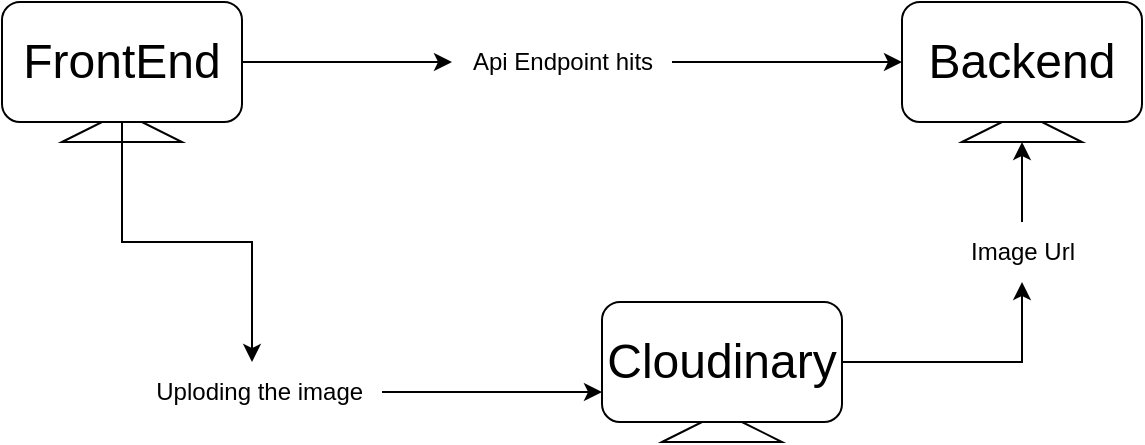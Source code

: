 <mxfile version="26.2.3">
  <diagram name="Page-1" id="tXs6F8YVzXL5FzozejlN">
    <mxGraphModel dx="1268" dy="718" grid="1" gridSize="10" guides="1" tooltips="1" connect="1" arrows="1" fold="1" page="1" pageScale="1" pageWidth="850" pageHeight="1100" math="0" shadow="0">
      <root>
        <mxCell id="0" />
        <mxCell id="1" parent="0" />
        <mxCell id="RrsJA2He8QtnNLLxYfof-7" style="edgeStyle=orthogonalEdgeStyle;rounded=0;orthogonalLoop=1;jettySize=auto;html=1;exitX=1;exitY=0.5;exitDx=0;exitDy=0;" edge="1" parent="1" source="RrsJA2He8QtnNLLxYfof-8" target="RrsJA2He8QtnNLLxYfof-5">
          <mxGeometry relative="1" as="geometry" />
        </mxCell>
        <mxCell id="RrsJA2He8QtnNLLxYfof-1" value="&lt;font style=&quot;font-size: 24px;&quot;&gt;FrontEnd&lt;/font&gt;" style="rounded=1;whiteSpace=wrap;html=1;" vertex="1" parent="1">
          <mxGeometry x="90" y="260" width="120" height="60" as="geometry" />
        </mxCell>
        <mxCell id="RrsJA2He8QtnNLLxYfof-2" value="" style="shape=trapezoid;perimeter=trapezoidPerimeter;whiteSpace=wrap;html=1;fixedSize=1;" vertex="1" parent="1">
          <mxGeometry x="120" y="320" width="60" height="10" as="geometry" />
        </mxCell>
        <mxCell id="RrsJA2He8QtnNLLxYfof-5" value="&lt;font style=&quot;font-size: 24px;&quot;&gt;Backend&lt;/font&gt;" style="rounded=1;whiteSpace=wrap;html=1;" vertex="1" parent="1">
          <mxGeometry x="540" y="260" width="120" height="60" as="geometry" />
        </mxCell>
        <mxCell id="RrsJA2He8QtnNLLxYfof-6" value="" style="shape=trapezoid;perimeter=trapezoidPerimeter;whiteSpace=wrap;html=1;fixedSize=1;" vertex="1" parent="1">
          <mxGeometry x="570" y="320" width="60" height="10" as="geometry" />
        </mxCell>
        <mxCell id="RrsJA2He8QtnNLLxYfof-15" style="edgeStyle=orthogonalEdgeStyle;rounded=0;orthogonalLoop=1;jettySize=auto;html=1;entryX=0.5;entryY=1;entryDx=0;entryDy=0;" edge="1" parent="1" source="RrsJA2He8QtnNLLxYfof-16" target="RrsJA2He8QtnNLLxYfof-6">
          <mxGeometry relative="1" as="geometry" />
        </mxCell>
        <mxCell id="RrsJA2He8QtnNLLxYfof-11" value="&lt;font style=&quot;font-size: 24px;&quot;&gt;Cloudinary&lt;/font&gt;" style="rounded=1;whiteSpace=wrap;html=1;" vertex="1" parent="1">
          <mxGeometry x="390" y="410" width="120" height="60" as="geometry" />
        </mxCell>
        <mxCell id="RrsJA2He8QtnNLLxYfof-12" value="" style="shape=trapezoid;perimeter=trapezoidPerimeter;whiteSpace=wrap;html=1;fixedSize=1;" vertex="1" parent="1">
          <mxGeometry x="420" y="470" width="60" height="10" as="geometry" />
        </mxCell>
        <mxCell id="RrsJA2He8QtnNLLxYfof-17" value="" style="edgeStyle=orthogonalEdgeStyle;rounded=0;orthogonalLoop=1;jettySize=auto;html=1;entryX=0.5;entryY=1;entryDx=0;entryDy=0;" edge="1" parent="1" source="RrsJA2He8QtnNLLxYfof-11" target="RrsJA2He8QtnNLLxYfof-16">
          <mxGeometry relative="1" as="geometry">
            <mxPoint x="510" y="440" as="sourcePoint" />
            <mxPoint x="600" y="330" as="targetPoint" />
          </mxGeometry>
        </mxCell>
        <mxCell id="RrsJA2He8QtnNLLxYfof-16" value="Image Url" style="text;html=1;align=center;verticalAlign=middle;resizable=0;points=[];autosize=1;strokeColor=none;fillColor=none;" vertex="1" parent="1">
          <mxGeometry x="560" y="370" width="80" height="30" as="geometry" />
        </mxCell>
        <mxCell id="RrsJA2He8QtnNLLxYfof-18" value="" style="edgeStyle=orthogonalEdgeStyle;rounded=0;orthogonalLoop=1;jettySize=auto;html=1;exitX=0.5;exitY=1;exitDx=0;exitDy=0;entryX=0.5;entryY=0;entryDx=0;entryDy=0;" edge="1" parent="1" source="RrsJA2He8QtnNLLxYfof-1" target="RrsJA2He8QtnNLLxYfof-9">
          <mxGeometry relative="1" as="geometry">
            <mxPoint x="150" y="320" as="sourcePoint" />
            <mxPoint x="450" y="410" as="targetPoint" />
          </mxGeometry>
        </mxCell>
        <mxCell id="RrsJA2He8QtnNLLxYfof-19" style="edgeStyle=orthogonalEdgeStyle;rounded=0;orthogonalLoop=1;jettySize=auto;html=1;entryX=0;entryY=0.75;entryDx=0;entryDy=0;" edge="1" parent="1" source="RrsJA2He8QtnNLLxYfof-9" target="RrsJA2He8QtnNLLxYfof-11">
          <mxGeometry relative="1" as="geometry" />
        </mxCell>
        <mxCell id="RrsJA2He8QtnNLLxYfof-9" value="&amp;nbsp; Uploding the image" style="text;html=1;align=center;verticalAlign=middle;resizable=0;points=[];autosize=1;strokeColor=none;fillColor=none;" vertex="1" parent="1">
          <mxGeometry x="150" y="440" width="130" height="30" as="geometry" />
        </mxCell>
        <mxCell id="RrsJA2He8QtnNLLxYfof-20" value="" style="edgeStyle=orthogonalEdgeStyle;rounded=0;orthogonalLoop=1;jettySize=auto;html=1;exitX=1;exitY=0.5;exitDx=0;exitDy=0;" edge="1" parent="1" source="RrsJA2He8QtnNLLxYfof-1" target="RrsJA2He8QtnNLLxYfof-8">
          <mxGeometry relative="1" as="geometry">
            <mxPoint x="210" y="290" as="sourcePoint" />
            <mxPoint x="540" y="290" as="targetPoint" />
          </mxGeometry>
        </mxCell>
        <mxCell id="RrsJA2He8QtnNLLxYfof-8" value="Api Endpoint hits" style="text;html=1;align=center;verticalAlign=middle;resizable=0;points=[];autosize=1;strokeColor=none;fillColor=none;" vertex="1" parent="1">
          <mxGeometry x="315" y="275" width="110" height="30" as="geometry" />
        </mxCell>
      </root>
    </mxGraphModel>
  </diagram>
</mxfile>
